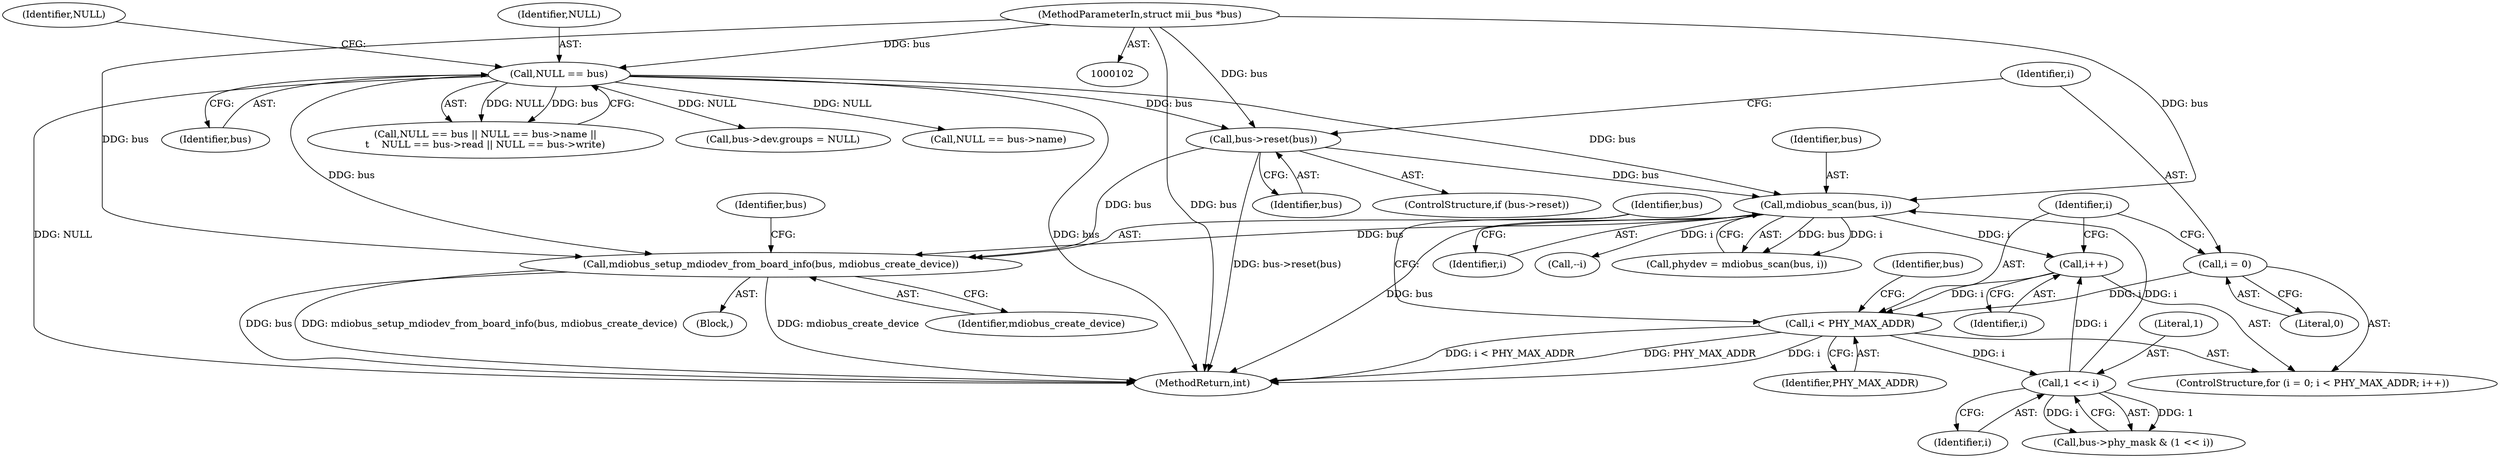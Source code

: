 digraph "0_linux_6ff7b060535e87c2ae14dd8548512abfdda528fb@pointer" {
"1000299" [label="(Call,mdiobus_setup_mdiodev_from_board_info(bus, mdiobus_create_device))"];
"1000281" [label="(Call,mdiobus_scan(bus, i))"];
"1000112" [label="(Call,NULL == bus)"];
"1000103" [label="(MethodParameterIn,struct mii_bus *bus)"];
"1000255" [label="(Call,bus->reset(bus))"];
"1000273" [label="(Call,1 << i)"];
"1000261" [label="(Call,i < PHY_MAX_ADDR)"];
"1000258" [label="(Call,i = 0)"];
"1000264" [label="(Call,i++)"];
"1000279" [label="(Call,phydev = mdiobus_scan(bus, i))"];
"1000258" [label="(Call,i = 0)"];
"1000281" [label="(Call,mdiobus_scan(bus, i))"];
"1000257" [label="(ControlStructure,for (i = 0; i < PHY_MAX_ADDR; i++))"];
"1000273" [label="(Call,1 << i)"];
"1000256" [label="(Identifier,bus)"];
"1000301" [label="(Identifier,mdiobus_create_device)"];
"1000111" [label="(Call,NULL == bus || NULL == bus->name ||\n\t    NULL == bus->read || NULL == bus->write)"];
"1000117" [label="(Identifier,NULL)"];
"1000251" [label="(ControlStructure,if (bus->reset))"];
"1000113" [label="(Identifier,NULL)"];
"1000271" [label="(Identifier,bus)"];
"1000264" [label="(Call,i++)"];
"1000299" [label="(Call,mdiobus_setup_mdiodev_from_board_info(bus, mdiobus_create_device))"];
"1000300" [label="(Identifier,bus)"];
"1000265" [label="(Identifier,i)"];
"1000112" [label="(Call,NULL == bus)"];
"1000304" [label="(Identifier,bus)"];
"1000255" [label="(Call,bus->reset(bus))"];
"1000103" [label="(MethodParameterIn,struct mii_bus *bus)"];
"1000163" [label="(Call,bus->dev.groups = NULL)"];
"1000282" [label="(Identifier,bus)"];
"1000275" [label="(Identifier,i)"];
"1000116" [label="(Call,NULL == bus->name)"];
"1000269" [label="(Call,bus->phy_mask & (1 << i))"];
"1000263" [label="(Identifier,PHY_MAX_ADDR)"];
"1000283" [label="(Identifier,i)"];
"1000274" [label="(Literal,1)"];
"1000114" [label="(Identifier,bus)"];
"1000261" [label="(Call,i < PHY_MAX_ADDR)"];
"1000260" [label="(Literal,0)"];
"1000317" [label="(Call,--i)"];
"1000105" [label="(Block,)"];
"1000259" [label="(Identifier,i)"];
"1000262" [label="(Identifier,i)"];
"1000352" [label="(MethodReturn,int)"];
"1000299" -> "1000105"  [label="AST: "];
"1000299" -> "1000301"  [label="CFG: "];
"1000300" -> "1000299"  [label="AST: "];
"1000301" -> "1000299"  [label="AST: "];
"1000304" -> "1000299"  [label="CFG: "];
"1000299" -> "1000352"  [label="DDG: mdiobus_setup_mdiodev_from_board_info(bus, mdiobus_create_device)"];
"1000299" -> "1000352"  [label="DDG: mdiobus_create_device"];
"1000299" -> "1000352"  [label="DDG: bus"];
"1000281" -> "1000299"  [label="DDG: bus"];
"1000112" -> "1000299"  [label="DDG: bus"];
"1000255" -> "1000299"  [label="DDG: bus"];
"1000103" -> "1000299"  [label="DDG: bus"];
"1000281" -> "1000279"  [label="AST: "];
"1000281" -> "1000283"  [label="CFG: "];
"1000282" -> "1000281"  [label="AST: "];
"1000283" -> "1000281"  [label="AST: "];
"1000279" -> "1000281"  [label="CFG: "];
"1000281" -> "1000352"  [label="DDG: bus"];
"1000281" -> "1000264"  [label="DDG: i"];
"1000281" -> "1000279"  [label="DDG: bus"];
"1000281" -> "1000279"  [label="DDG: i"];
"1000112" -> "1000281"  [label="DDG: bus"];
"1000255" -> "1000281"  [label="DDG: bus"];
"1000103" -> "1000281"  [label="DDG: bus"];
"1000273" -> "1000281"  [label="DDG: i"];
"1000281" -> "1000317"  [label="DDG: i"];
"1000112" -> "1000111"  [label="AST: "];
"1000112" -> "1000114"  [label="CFG: "];
"1000113" -> "1000112"  [label="AST: "];
"1000114" -> "1000112"  [label="AST: "];
"1000117" -> "1000112"  [label="CFG: "];
"1000111" -> "1000112"  [label="CFG: "];
"1000112" -> "1000352"  [label="DDG: bus"];
"1000112" -> "1000352"  [label="DDG: NULL"];
"1000112" -> "1000111"  [label="DDG: NULL"];
"1000112" -> "1000111"  [label="DDG: bus"];
"1000103" -> "1000112"  [label="DDG: bus"];
"1000112" -> "1000116"  [label="DDG: NULL"];
"1000112" -> "1000163"  [label="DDG: NULL"];
"1000112" -> "1000255"  [label="DDG: bus"];
"1000103" -> "1000102"  [label="AST: "];
"1000103" -> "1000352"  [label="DDG: bus"];
"1000103" -> "1000255"  [label="DDG: bus"];
"1000255" -> "1000251"  [label="AST: "];
"1000255" -> "1000256"  [label="CFG: "];
"1000256" -> "1000255"  [label="AST: "];
"1000259" -> "1000255"  [label="CFG: "];
"1000255" -> "1000352"  [label="DDG: bus->reset(bus)"];
"1000273" -> "1000269"  [label="AST: "];
"1000273" -> "1000275"  [label="CFG: "];
"1000274" -> "1000273"  [label="AST: "];
"1000275" -> "1000273"  [label="AST: "];
"1000269" -> "1000273"  [label="CFG: "];
"1000273" -> "1000264"  [label="DDG: i"];
"1000273" -> "1000269"  [label="DDG: 1"];
"1000273" -> "1000269"  [label="DDG: i"];
"1000261" -> "1000273"  [label="DDG: i"];
"1000261" -> "1000257"  [label="AST: "];
"1000261" -> "1000263"  [label="CFG: "];
"1000262" -> "1000261"  [label="AST: "];
"1000263" -> "1000261"  [label="AST: "];
"1000271" -> "1000261"  [label="CFG: "];
"1000300" -> "1000261"  [label="CFG: "];
"1000261" -> "1000352"  [label="DDG: PHY_MAX_ADDR"];
"1000261" -> "1000352"  [label="DDG: i"];
"1000261" -> "1000352"  [label="DDG: i < PHY_MAX_ADDR"];
"1000258" -> "1000261"  [label="DDG: i"];
"1000264" -> "1000261"  [label="DDG: i"];
"1000258" -> "1000257"  [label="AST: "];
"1000258" -> "1000260"  [label="CFG: "];
"1000259" -> "1000258"  [label="AST: "];
"1000260" -> "1000258"  [label="AST: "];
"1000262" -> "1000258"  [label="CFG: "];
"1000264" -> "1000257"  [label="AST: "];
"1000264" -> "1000265"  [label="CFG: "];
"1000265" -> "1000264"  [label="AST: "];
"1000262" -> "1000264"  [label="CFG: "];
}
